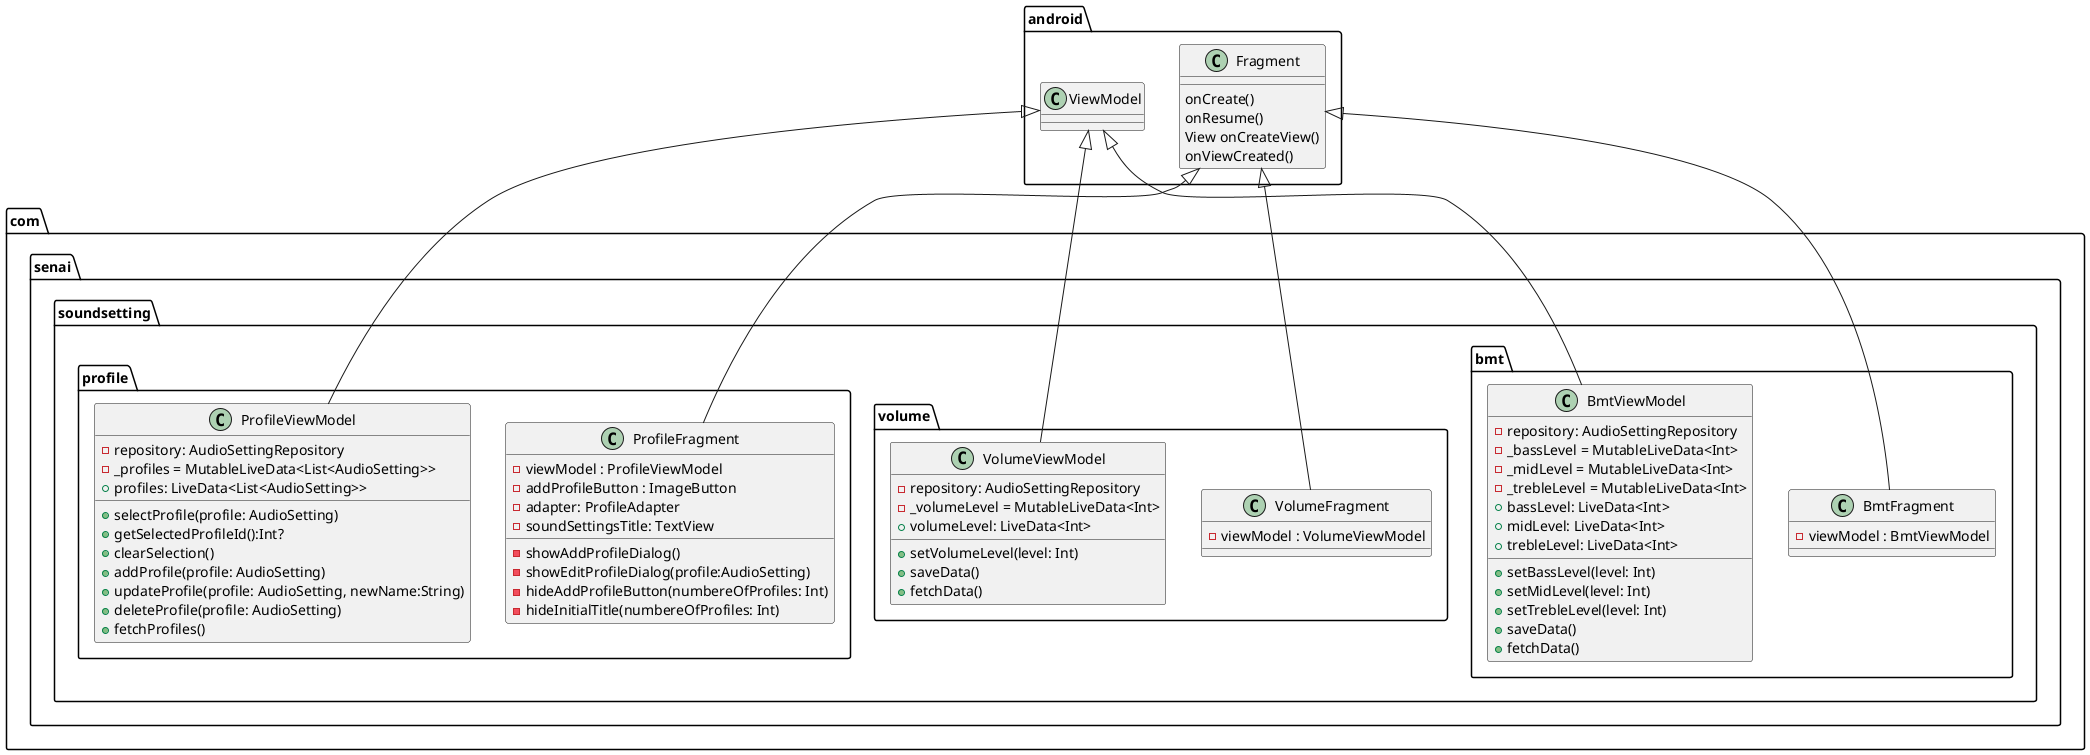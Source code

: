 @startuml

package com.senai.soundsetting {
  package bmt {
    class BmtFragment {
      - viewModel : BmtViewModel
    }

    class BmtViewModel {
      - repository: AudioSettingRepository
      - _bassLevel = MutableLiveData<Int>
      - _midLevel = MutableLiveData<Int>
      - _trebleLevel = MutableLiveData<Int>
      + bassLevel: LiveData<Int>
      + midLevel: LiveData<Int>
      + trebleLevel: LiveData<Int>
      + setBassLevel(level: Int)
      + setMidLevel(level: Int)
      + setTrebleLevel(level: Int)
      + saveData()
      + fetchData()
    }
  }

  package volume {
    class VolumeFragment{
      - viewModel : VolumeViewModel
    }
    class VolumeViewModel{
      - repository: AudioSettingRepository
      - _volumeLevel = MutableLiveData<Int>
      + volumeLevel: LiveData<Int>
      + setVolumeLevel(level: Int)
      + saveData()
      + fetchData()
    }
  }

  package profile {
    class ProfileFragment{
      - viewModel : ProfileViewModel
      - addProfileButton : ImageButton
      - adapter: ProfileAdapter
      - soundSettingsTitle: TextView
      - showAddProfileDialog()
      - showEditProfileDialog(profile:AudioSetting)
      - hideAddProfileButton(numbereOfProfiles: Int)
      - hideInitialTitle(numbereOfProfiles: Int)
    }
    class ProfileViewModel{
      - repository: AudioSettingRepository
      - _profiles = MutableLiveData<List<AudioSetting>>
      + profiles: LiveData<List<AudioSetting>>
      + selectProfile(profile: AudioSetting)
      + getSelectedProfileId():Int?
      + clearSelection()
      + addProfile(profile: AudioSetting)
      + updateProfile(profile: AudioSetting, newName:String)
      + deleteProfile(profile: AudioSetting)
      + fetchProfiles()
    }
  }





}

package android {
  class Fragment {
    onCreate()
    onResume()
    View onCreateView()
    onViewCreated()
  }
  class ViewModel {
  }

}



Fragment <|-- BmtFragment
Fragment <|-- VolumeFragment
Fragment <|-- ProfileFragment
ViewModel <|-- BmtViewModel
ViewModel <|-- VolumeViewModel
ViewModel <|-- ProfileViewModel

@enduml